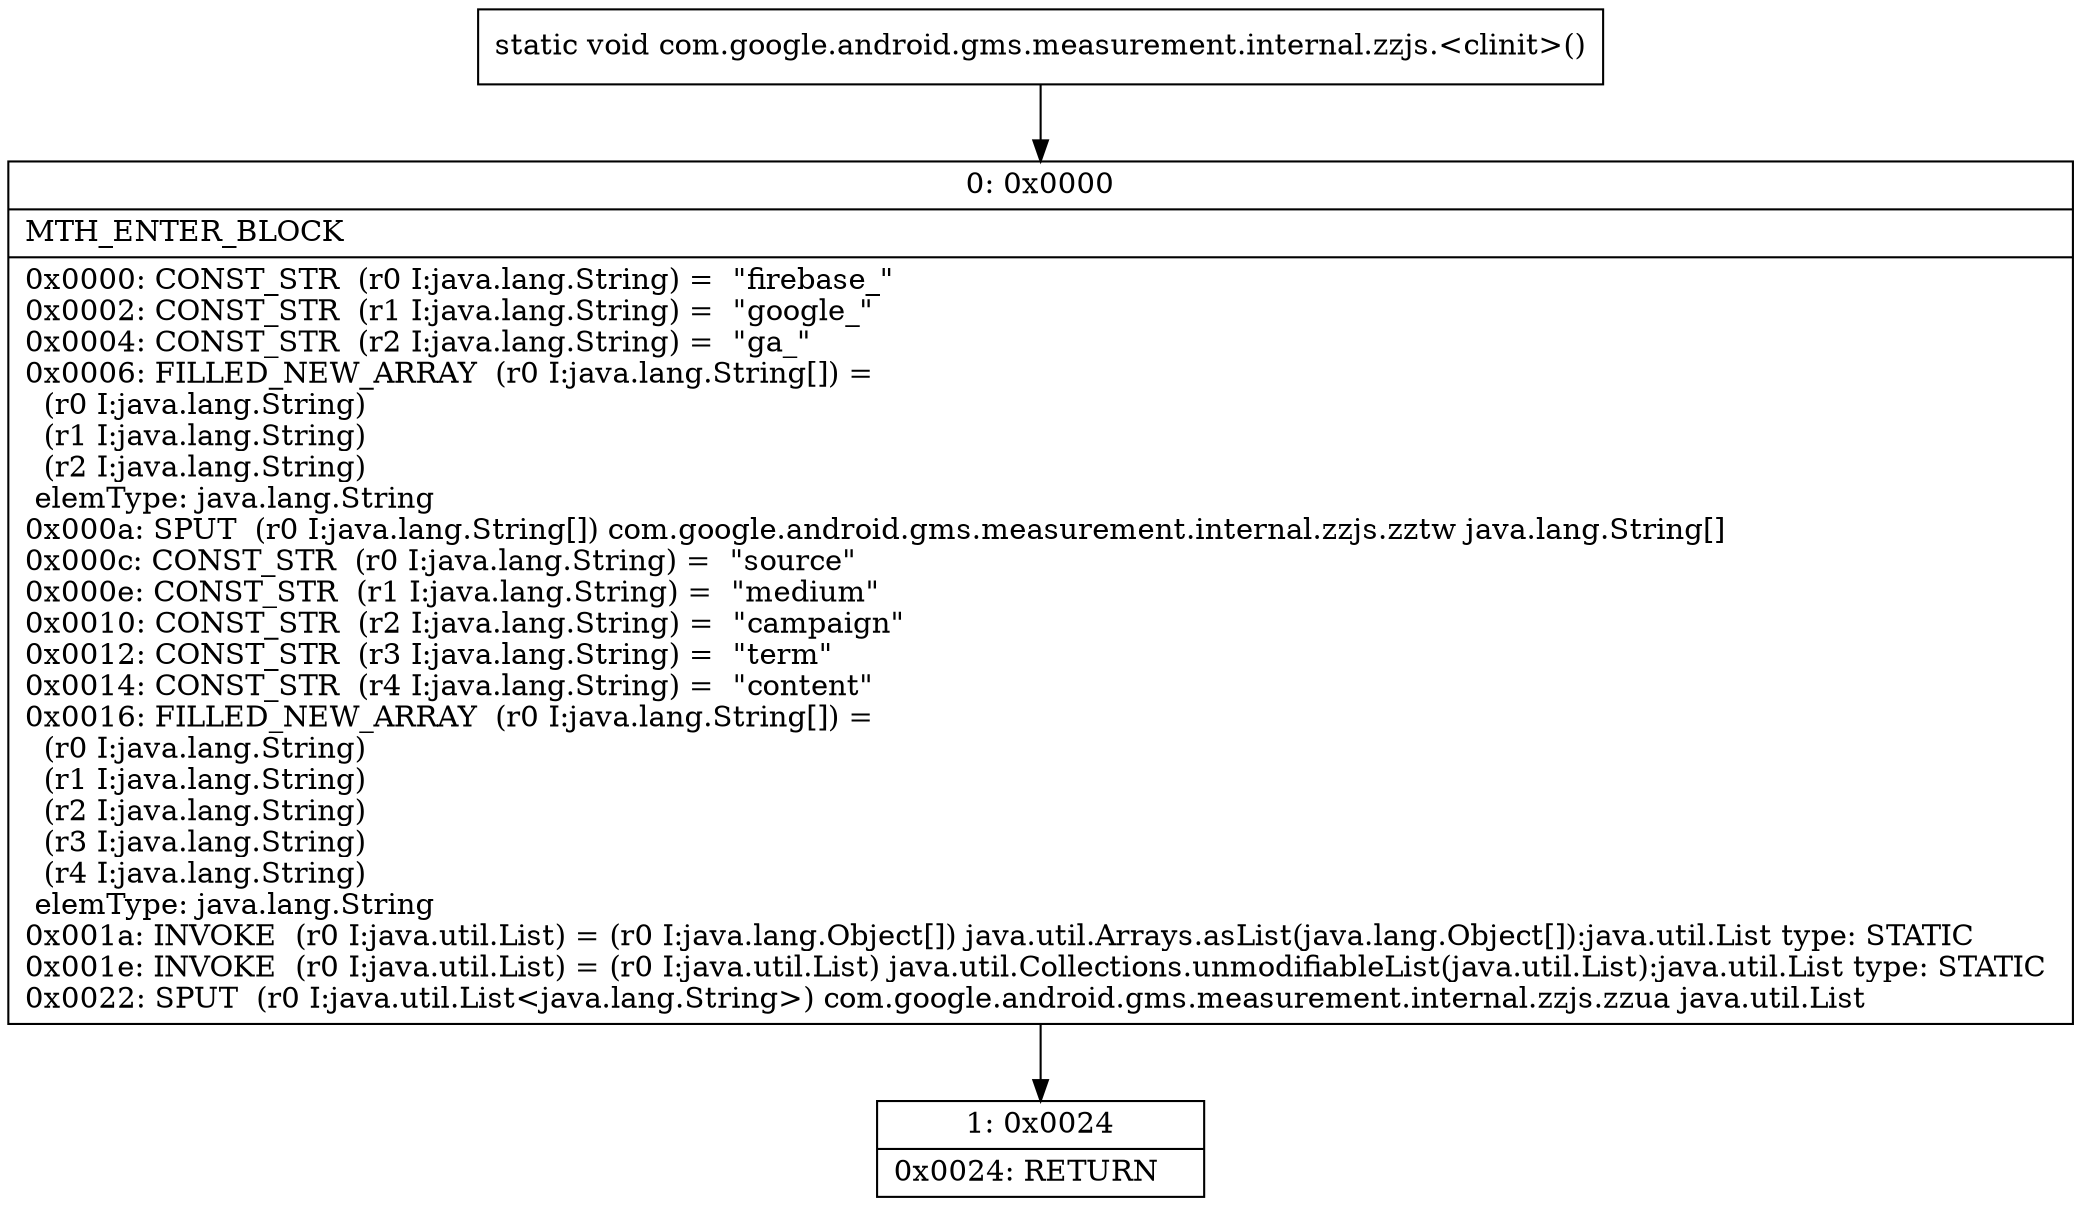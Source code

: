 digraph "CFG forcom.google.android.gms.measurement.internal.zzjs.\<clinit\>()V" {
Node_0 [shape=record,label="{0\:\ 0x0000|MTH_ENTER_BLOCK\l|0x0000: CONST_STR  (r0 I:java.lang.String) =  \"firebase_\" \l0x0002: CONST_STR  (r1 I:java.lang.String) =  \"google_\" \l0x0004: CONST_STR  (r2 I:java.lang.String) =  \"ga_\" \l0x0006: FILLED_NEW_ARRAY  (r0 I:java.lang.String[]) = \l  (r0 I:java.lang.String)\l  (r1 I:java.lang.String)\l  (r2 I:java.lang.String)\l elemType: java.lang.String \l0x000a: SPUT  (r0 I:java.lang.String[]) com.google.android.gms.measurement.internal.zzjs.zztw java.lang.String[] \l0x000c: CONST_STR  (r0 I:java.lang.String) =  \"source\" \l0x000e: CONST_STR  (r1 I:java.lang.String) =  \"medium\" \l0x0010: CONST_STR  (r2 I:java.lang.String) =  \"campaign\" \l0x0012: CONST_STR  (r3 I:java.lang.String) =  \"term\" \l0x0014: CONST_STR  (r4 I:java.lang.String) =  \"content\" \l0x0016: FILLED_NEW_ARRAY  (r0 I:java.lang.String[]) = \l  (r0 I:java.lang.String)\l  (r1 I:java.lang.String)\l  (r2 I:java.lang.String)\l  (r3 I:java.lang.String)\l  (r4 I:java.lang.String)\l elemType: java.lang.String \l0x001a: INVOKE  (r0 I:java.util.List) = (r0 I:java.lang.Object[]) java.util.Arrays.asList(java.lang.Object[]):java.util.List type: STATIC \l0x001e: INVOKE  (r0 I:java.util.List) = (r0 I:java.util.List) java.util.Collections.unmodifiableList(java.util.List):java.util.List type: STATIC \l0x0022: SPUT  (r0 I:java.util.List\<java.lang.String\>) com.google.android.gms.measurement.internal.zzjs.zzua java.util.List \l}"];
Node_1 [shape=record,label="{1\:\ 0x0024|0x0024: RETURN   \l}"];
MethodNode[shape=record,label="{static void com.google.android.gms.measurement.internal.zzjs.\<clinit\>() }"];
MethodNode -> Node_0;
Node_0 -> Node_1;
}

